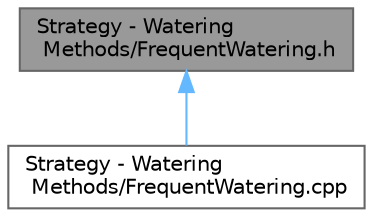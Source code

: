 digraph "Strategy - Watering Methods/FrequentWatering.h"
{
 // INTERACTIVE_SVG=YES
 // LATEX_PDF_SIZE
  bgcolor="transparent";
  edge [fontname=Helvetica,fontsize=10,labelfontname=Helvetica,labelfontsize=10];
  node [fontname=Helvetica,fontsize=10,shape=box,height=0.2,width=0.4];
  Node1 [id="Node000001",label="Strategy - Watering\l Methods/FrequentWatering.h",height=0.2,width=0.4,color="gray40", fillcolor="grey60", style="filled", fontcolor="black",tooltip="Header file for the FrequentWatering class."];
  Node1 -> Node2 [id="edge1_Node000001_Node000002",dir="back",color="steelblue1",style="solid",tooltip=" "];
  Node2 [id="Node000002",label="Strategy - Watering\l Methods/FrequentWatering.cpp",height=0.2,width=0.4,color="grey40", fillcolor="white", style="filled",URL="$_frequent_watering_8cpp.html",tooltip="Implementation of the FrequentWatering class."];
}
